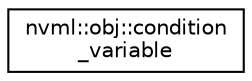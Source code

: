 digraph "Graphical Class Hierarchy"
{
  edge [fontname="Helvetica",fontsize="10",labelfontname="Helvetica",labelfontsize="10"];
  node [fontname="Helvetica",fontsize="10",shape=record];
  rankdir="LR";
  Node1 [label="nvml::obj::condition\l_variable",height=0.2,width=0.4,color="black", fillcolor="white", style="filled",URL="$classnvml_1_1obj_1_1condition__variable.html",tooltip="Persistent memory resident condition variable. "];
}
